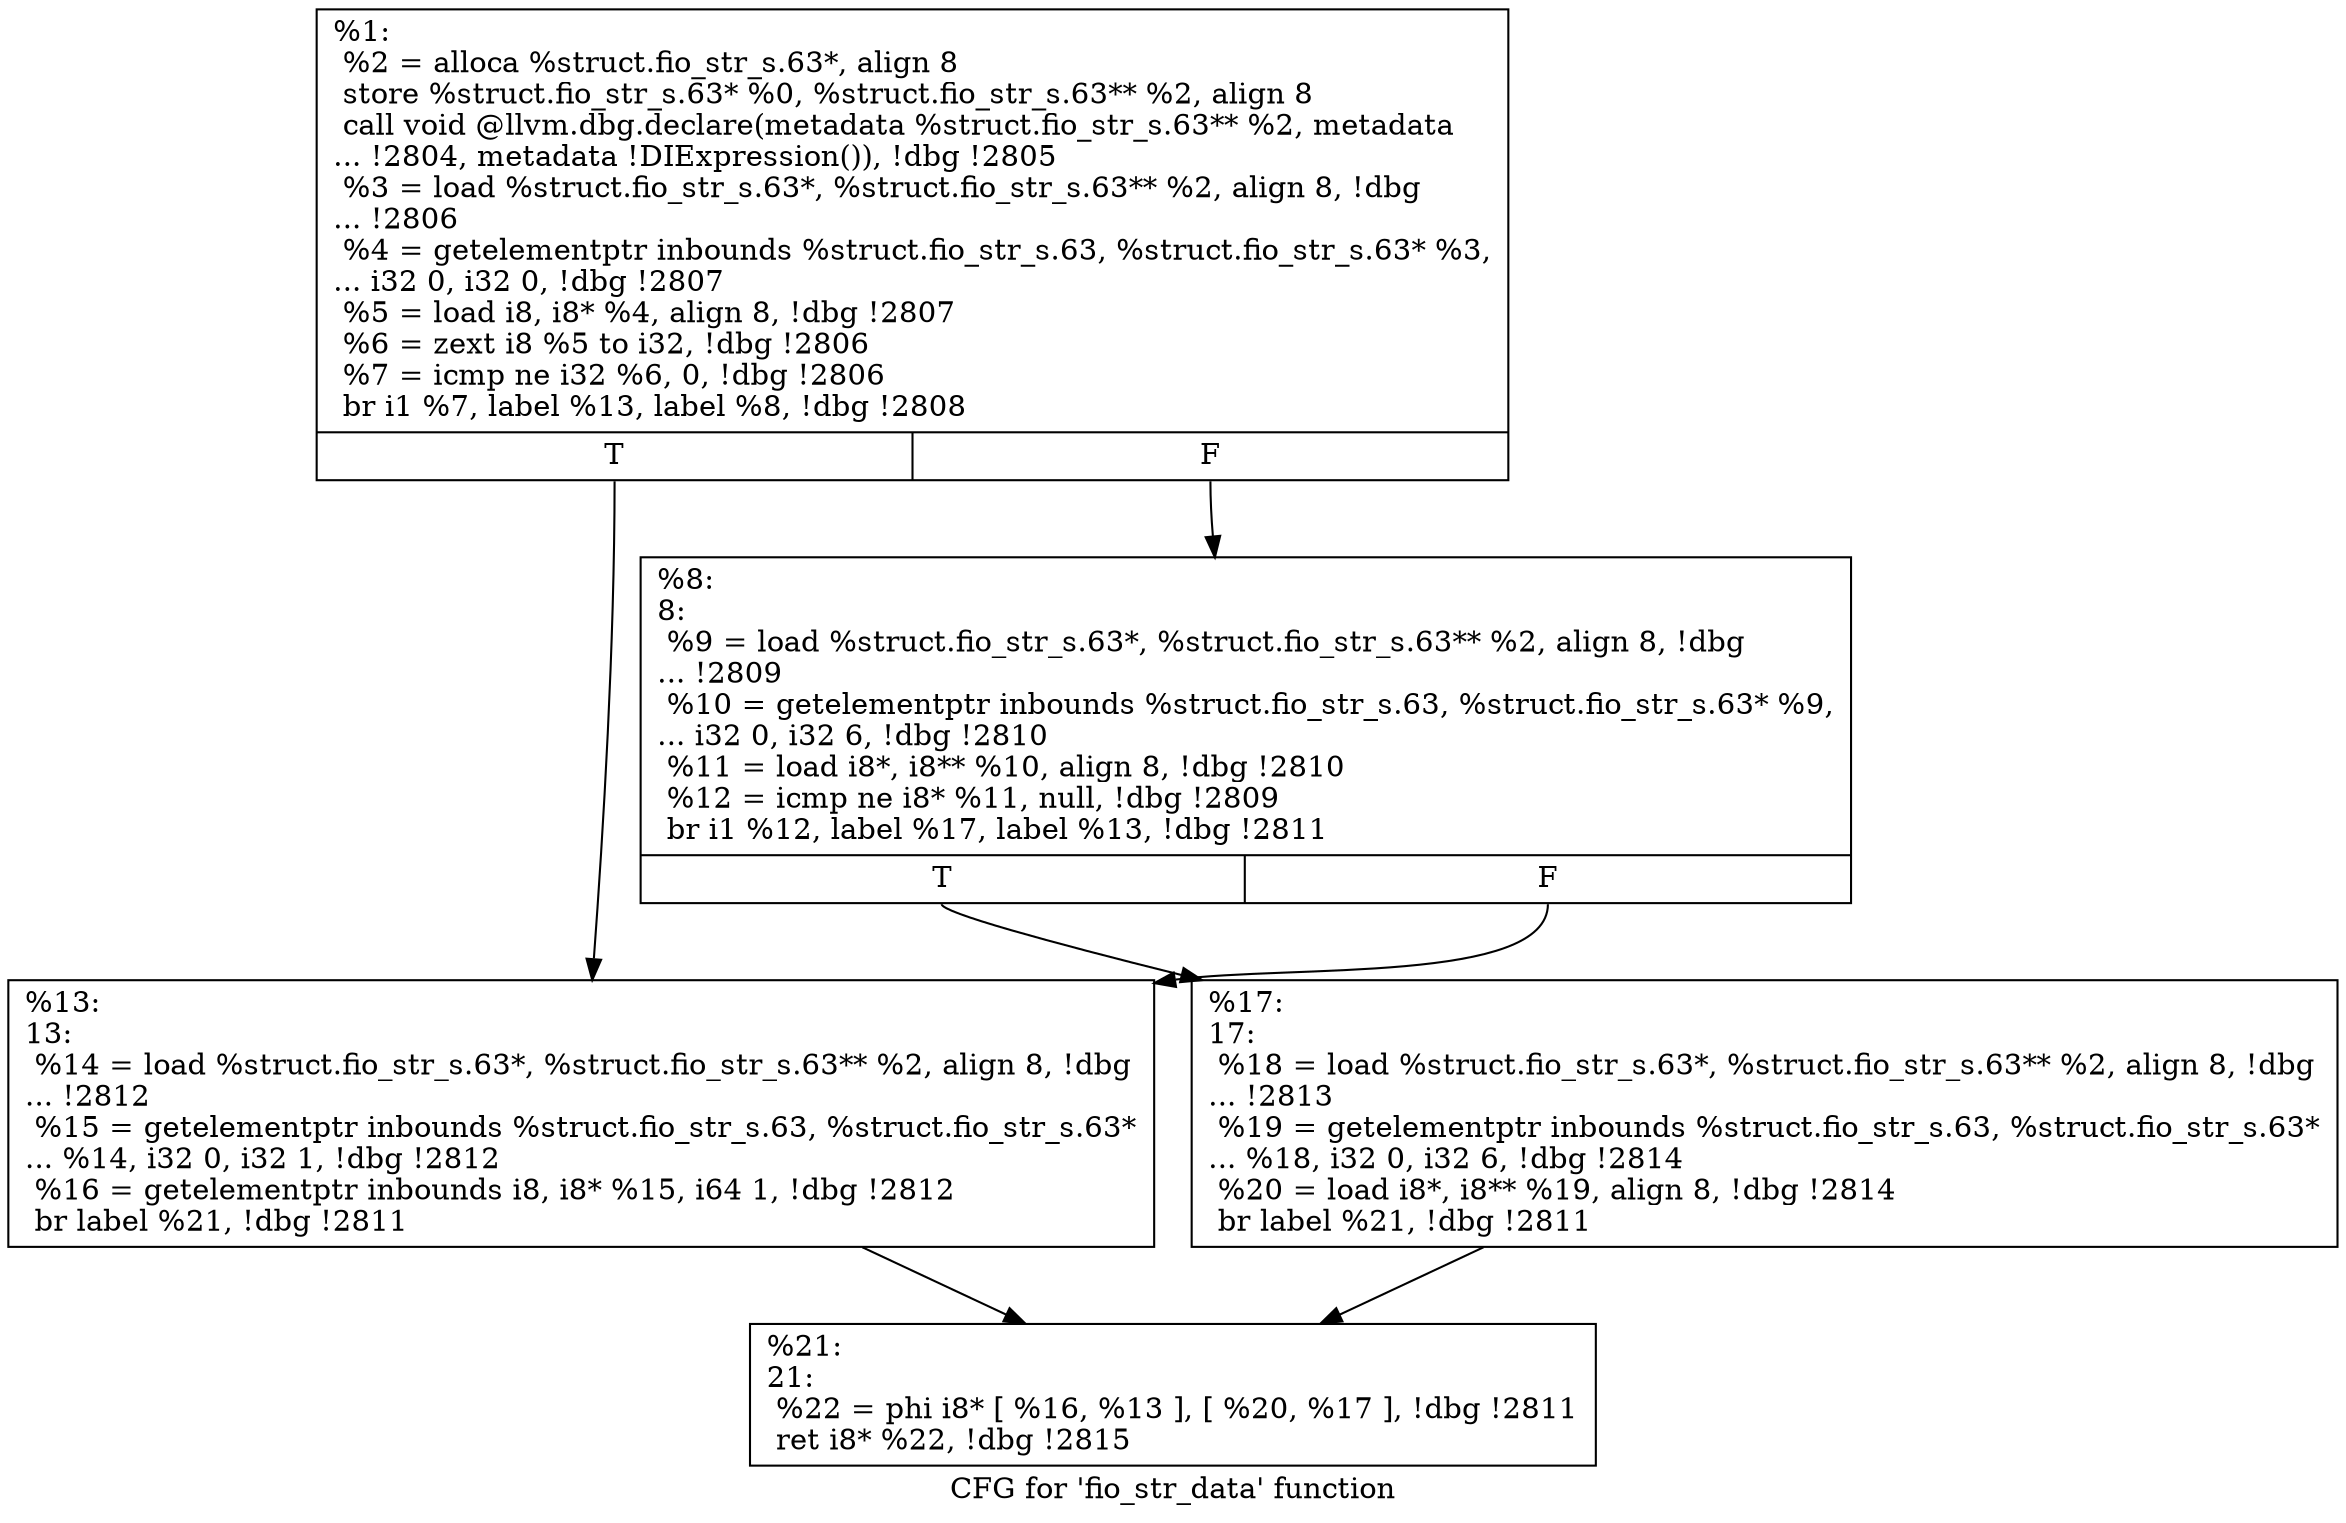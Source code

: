 digraph "CFG for 'fio_str_data' function" {
	label="CFG for 'fio_str_data' function";

	Node0x55685202faa0 [shape=record,label="{%1:\l  %2 = alloca %struct.fio_str_s.63*, align 8\l  store %struct.fio_str_s.63* %0, %struct.fio_str_s.63** %2, align 8\l  call void @llvm.dbg.declare(metadata %struct.fio_str_s.63** %2, metadata\l... !2804, metadata !DIExpression()), !dbg !2805\l  %3 = load %struct.fio_str_s.63*, %struct.fio_str_s.63** %2, align 8, !dbg\l... !2806\l  %4 = getelementptr inbounds %struct.fio_str_s.63, %struct.fio_str_s.63* %3,\l... i32 0, i32 0, !dbg !2807\l  %5 = load i8, i8* %4, align 8, !dbg !2807\l  %6 = zext i8 %5 to i32, !dbg !2806\l  %7 = icmp ne i32 %6, 0, !dbg !2806\l  br i1 %7, label %13, label %8, !dbg !2808\l|{<s0>T|<s1>F}}"];
	Node0x55685202faa0:s0 -> Node0x5568516ba070;
	Node0x55685202faa0:s1 -> Node0x5568516ba020;
	Node0x5568516ba020 [shape=record,label="{%8:\l8:                                                \l  %9 = load %struct.fio_str_s.63*, %struct.fio_str_s.63** %2, align 8, !dbg\l... !2809\l  %10 = getelementptr inbounds %struct.fio_str_s.63, %struct.fio_str_s.63* %9,\l... i32 0, i32 6, !dbg !2810\l  %11 = load i8*, i8** %10, align 8, !dbg !2810\l  %12 = icmp ne i8* %11, null, !dbg !2809\l  br i1 %12, label %17, label %13, !dbg !2811\l|{<s0>T|<s1>F}}"];
	Node0x5568516ba020:s0 -> Node0x5568516ba0c0;
	Node0x5568516ba020:s1 -> Node0x5568516ba070;
	Node0x5568516ba070 [shape=record,label="{%13:\l13:                                               \l  %14 = load %struct.fio_str_s.63*, %struct.fio_str_s.63** %2, align 8, !dbg\l... !2812\l  %15 = getelementptr inbounds %struct.fio_str_s.63, %struct.fio_str_s.63*\l... %14, i32 0, i32 1, !dbg !2812\l  %16 = getelementptr inbounds i8, i8* %15, i64 1, !dbg !2812\l  br label %21, !dbg !2811\l}"];
	Node0x5568516ba070 -> Node0x5568516ba110;
	Node0x5568516ba0c0 [shape=record,label="{%17:\l17:                                               \l  %18 = load %struct.fio_str_s.63*, %struct.fio_str_s.63** %2, align 8, !dbg\l... !2813\l  %19 = getelementptr inbounds %struct.fio_str_s.63, %struct.fio_str_s.63*\l... %18, i32 0, i32 6, !dbg !2814\l  %20 = load i8*, i8** %19, align 8, !dbg !2814\l  br label %21, !dbg !2811\l}"];
	Node0x5568516ba0c0 -> Node0x5568516ba110;
	Node0x5568516ba110 [shape=record,label="{%21:\l21:                                               \l  %22 = phi i8* [ %16, %13 ], [ %20, %17 ], !dbg !2811\l  ret i8* %22, !dbg !2815\l}"];
}
